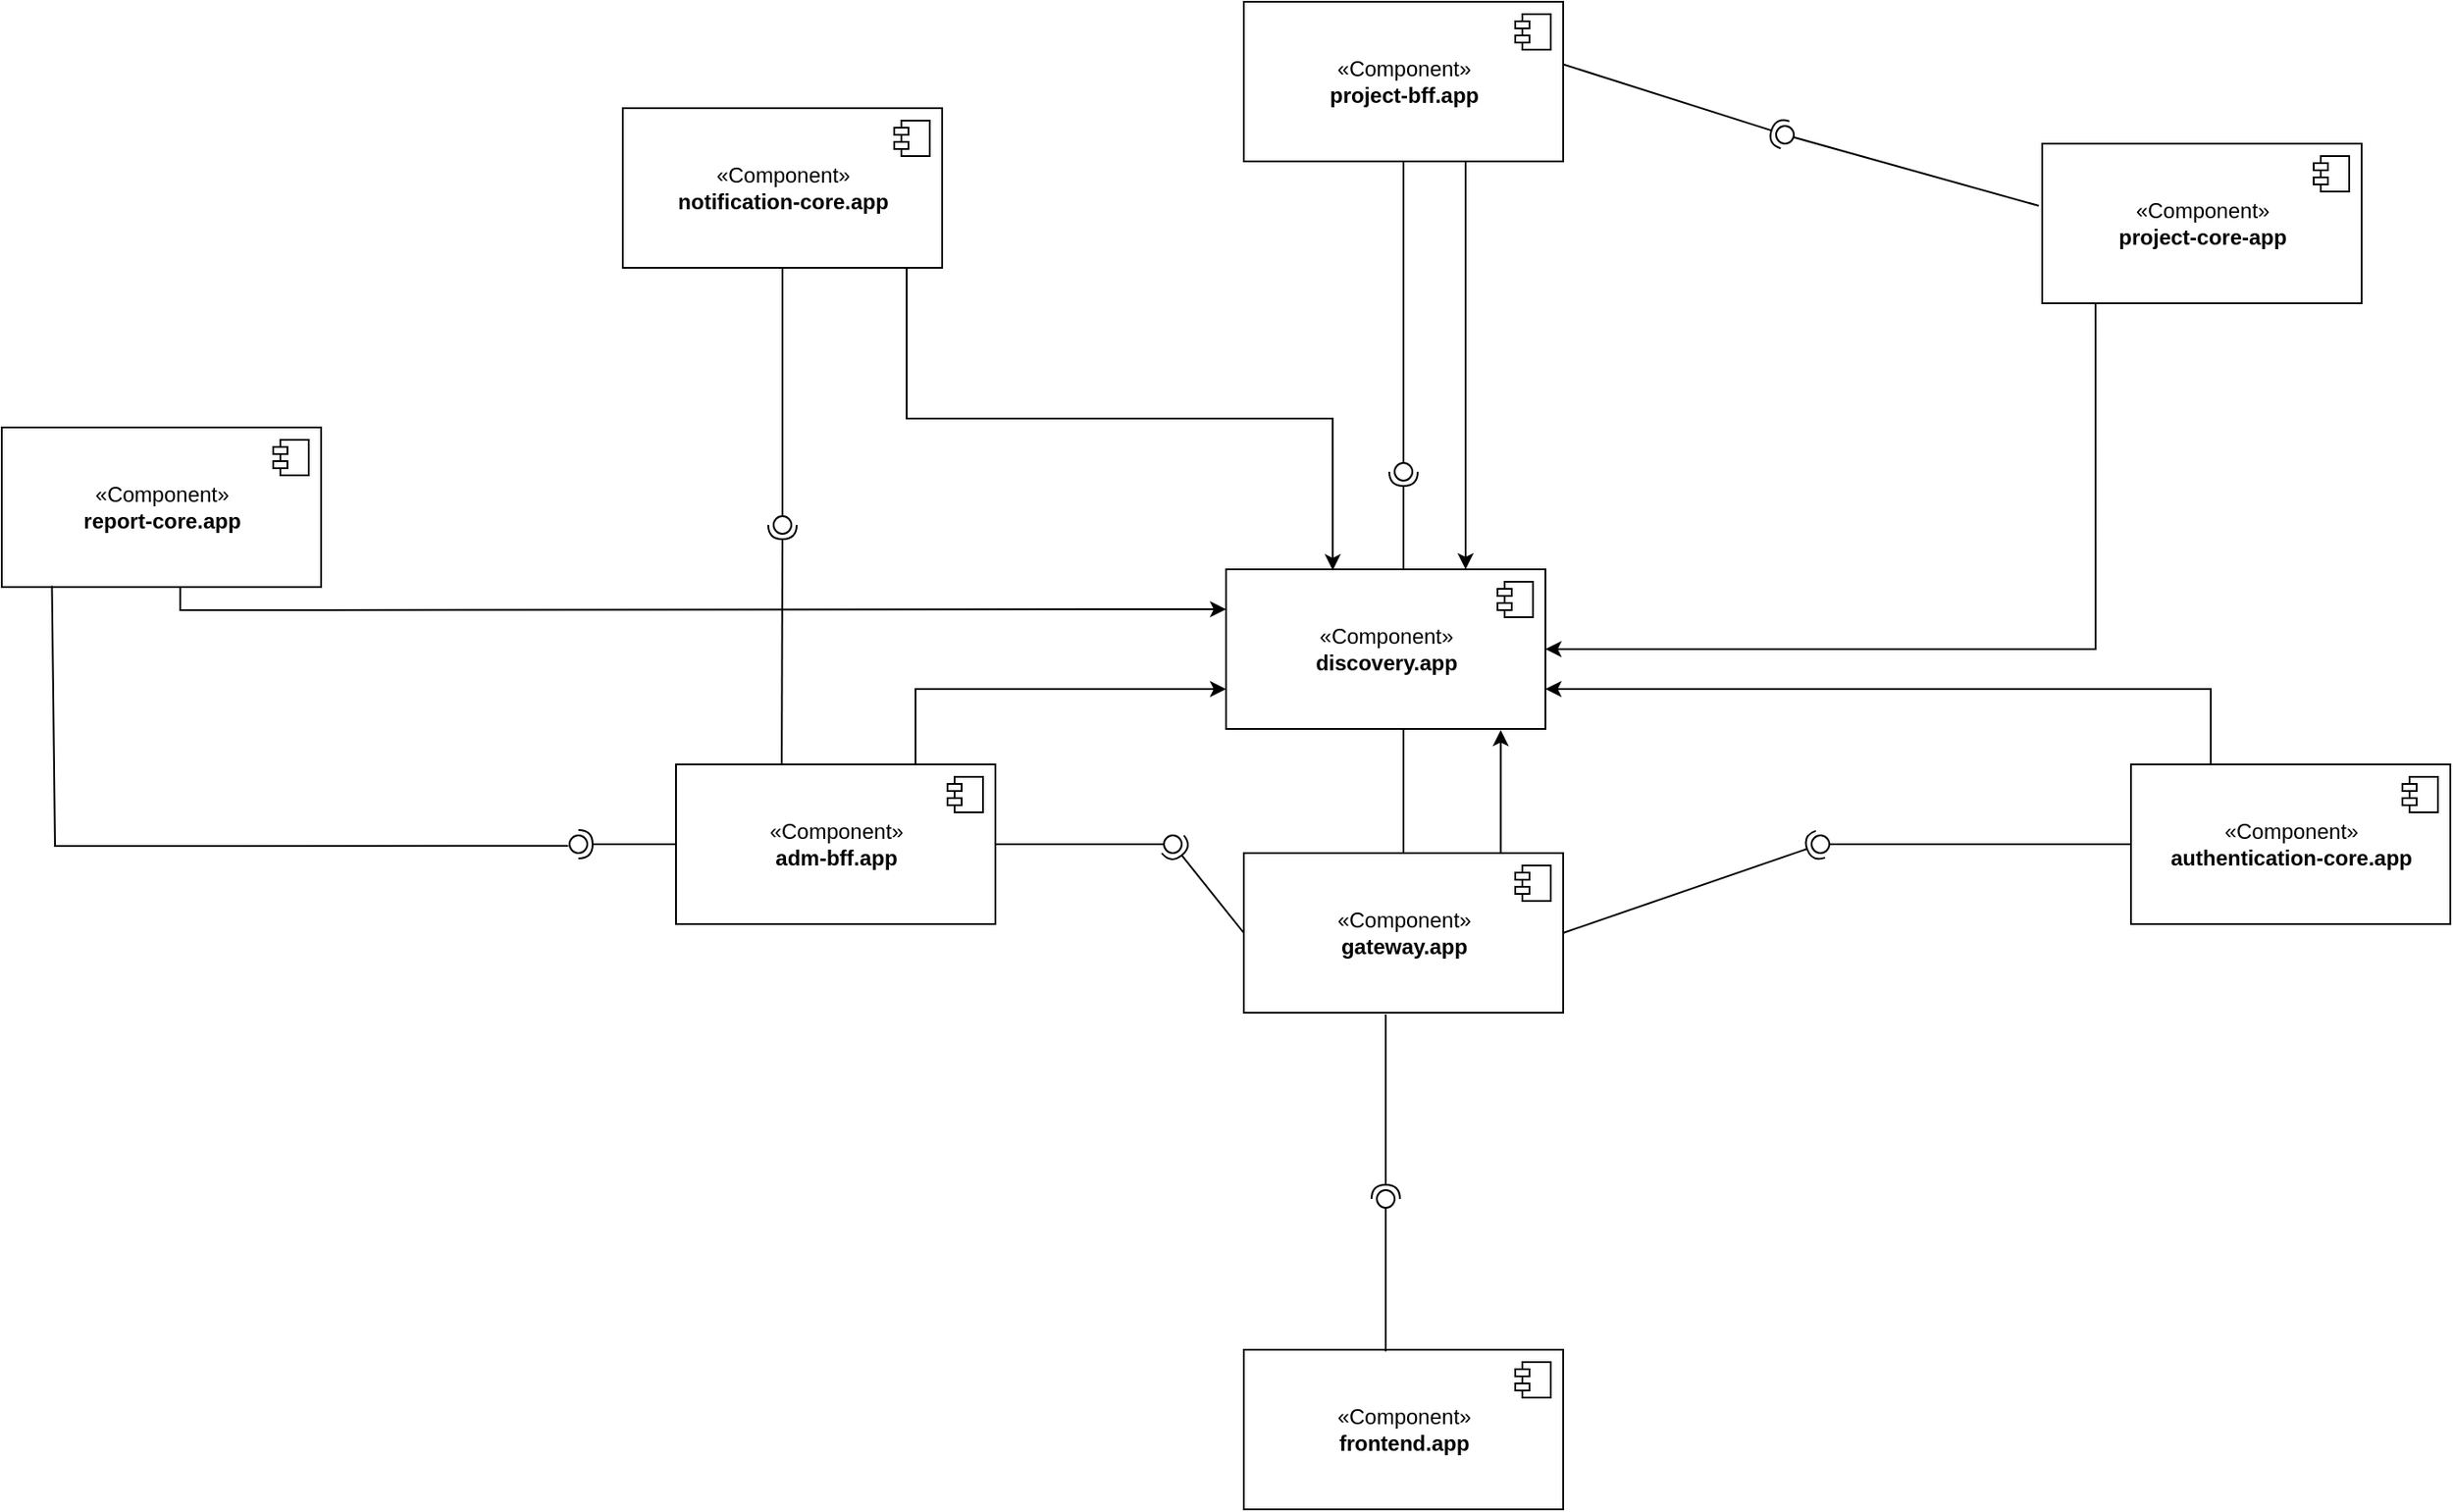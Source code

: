 <mxfile version="14.6.13" type="device"><diagram id="1hcjOIuiNt76-gmNeE9T" name="Page-1"><mxGraphModel dx="999" dy="94" grid="1" gridSize="10" guides="1" tooltips="1" connect="1" arrows="1" fold="1" page="1" pageScale="1" pageWidth="850" pageHeight="1100" math="0" shadow="0"><root><mxCell id="0"/><mxCell id="1" parent="0"/><mxCell id="WvFzkZo0fKgcgH3QDOrJ-5" style="edgeStyle=orthogonalEdgeStyle;rounded=0;orthogonalLoop=1;jettySize=auto;html=1;exitX=0.25;exitY=0;exitDx=0;exitDy=0;entryX=1;entryY=0.75;entryDx=0;entryDy=0;" edge="1" parent="1" source="f4xrEejSY95xQdw1UFIJ-3" target="WvFzkZo0fKgcgH3QDOrJ-1"><mxGeometry relative="1" as="geometry"/></mxCell><mxCell id="f4xrEejSY95xQdw1UFIJ-3" value="&lt;div&gt;«Component»&lt;b&gt;&lt;br&gt;&lt;/b&gt;&lt;/div&gt;&lt;div&gt;&lt;b&gt;authentication-core.app&lt;/b&gt;&lt;/div&gt;" style="html=1;dropTarget=0;" parent="1" vertex="1"><mxGeometry x="820" y="470" width="180" height="90" as="geometry"/></mxCell><mxCell id="f4xrEejSY95xQdw1UFIJ-4" value="" style="shape=module;jettyWidth=8;jettyHeight=4;" parent="f4xrEejSY95xQdw1UFIJ-3" vertex="1"><mxGeometry x="1" width="20" height="20" relative="1" as="geometry"><mxPoint x="-27" y="7" as="offset"/></mxGeometry></mxCell><mxCell id="WvFzkZo0fKgcgH3QDOrJ-6" style="edgeStyle=orthogonalEdgeStyle;rounded=0;orthogonalLoop=1;jettySize=auto;html=1;exitX=0.75;exitY=0;exitDx=0;exitDy=0;entryX=0.86;entryY=1.007;entryDx=0;entryDy=0;entryPerimeter=0;" edge="1" parent="1" source="f4xrEejSY95xQdw1UFIJ-7" target="WvFzkZo0fKgcgH3QDOrJ-1"><mxGeometry relative="1" as="geometry"><Array as="points"><mxPoint x="465" y="520"/></Array></mxGeometry></mxCell><mxCell id="f4xrEejSY95xQdw1UFIJ-7" value="«Component»&lt;br&gt;&lt;b&gt;gateway.app&lt;/b&gt;" style="html=1;dropTarget=0;" parent="1" vertex="1"><mxGeometry x="320" y="520" width="180" height="90" as="geometry"/></mxCell><mxCell id="f4xrEejSY95xQdw1UFIJ-8" value="" style="shape=module;jettyWidth=8;jettyHeight=4;" parent="f4xrEejSY95xQdw1UFIJ-7" vertex="1"><mxGeometry x="1" width="20" height="20" relative="1" as="geometry"><mxPoint x="-27" y="7" as="offset"/></mxGeometry></mxCell><mxCell id="f4xrEejSY95xQdw1UFIJ-9" value="«Component»&lt;br&gt;&lt;b&gt;frontend.app&lt;/b&gt;" style="html=1;dropTarget=0;" parent="1" vertex="1"><mxGeometry x="320" y="800" width="180" height="90" as="geometry"/></mxCell><mxCell id="f4xrEejSY95xQdw1UFIJ-10" value="" style="shape=module;jettyWidth=8;jettyHeight=4;" parent="f4xrEejSY95xQdw1UFIJ-9" vertex="1"><mxGeometry x="1" width="20" height="20" relative="1" as="geometry"><mxPoint x="-27" y="7" as="offset"/></mxGeometry></mxCell><mxCell id="WvFzkZo0fKgcgH3QDOrJ-4" style="edgeStyle=orthogonalEdgeStyle;rounded=0;orthogonalLoop=1;jettySize=auto;html=1;exitX=0.167;exitY=1;exitDx=0;exitDy=0;entryX=1;entryY=0.5;entryDx=0;entryDy=0;exitPerimeter=0;" edge="1" parent="1" source="f4xrEejSY95xQdw1UFIJ-11" target="WvFzkZo0fKgcgH3QDOrJ-1"><mxGeometry relative="1" as="geometry"/></mxCell><mxCell id="f4xrEejSY95xQdw1UFIJ-11" value="«Component»&lt;br&gt;&lt;b&gt;project-core-ap&lt;/b&gt;&lt;b&gt;p&lt;/b&gt;" style="html=1;dropTarget=0;" parent="1" vertex="1"><mxGeometry x="770" y="120" width="180" height="90" as="geometry"/></mxCell><mxCell id="f4xrEejSY95xQdw1UFIJ-12" value="" style="shape=module;jettyWidth=8;jettyHeight=4;" parent="f4xrEejSY95xQdw1UFIJ-11" vertex="1"><mxGeometry x="1" width="20" height="20" relative="1" as="geometry"><mxPoint x="-27" y="7" as="offset"/></mxGeometry></mxCell><mxCell id="WvFzkZo0fKgcgH3QDOrJ-8" style="edgeStyle=orthogonalEdgeStyle;rounded=0;orthogonalLoop=1;jettySize=auto;html=1;exitX=0.75;exitY=1;exitDx=0;exitDy=0;entryX=0.334;entryY=0.006;entryDx=0;entryDy=0;entryPerimeter=0;" edge="1" parent="1" source="f4xrEejSY95xQdw1UFIJ-13" target="WvFzkZo0fKgcgH3QDOrJ-1"><mxGeometry relative="1" as="geometry"><mxPoint x="370" y="330" as="targetPoint"/><Array as="points"><mxPoint x="130" y="190"/><mxPoint x="130" y="275"/><mxPoint x="370" y="275"/></Array></mxGeometry></mxCell><mxCell id="f4xrEejSY95xQdw1UFIJ-13" value="«Component»&lt;br&gt;&lt;b&gt;notification-core.app&lt;/b&gt;" style="html=1;dropTarget=0;" parent="1" vertex="1"><mxGeometry x="-30" y="100" width="180" height="90" as="geometry"/></mxCell><mxCell id="f4xrEejSY95xQdw1UFIJ-14" value="" style="shape=module;jettyWidth=8;jettyHeight=4;" parent="f4xrEejSY95xQdw1UFIJ-13" vertex="1"><mxGeometry x="1" width="20" height="20" relative="1" as="geometry"><mxPoint x="-27" y="7" as="offset"/></mxGeometry></mxCell><mxCell id="WvFzkZo0fKgcgH3QDOrJ-7" style="edgeStyle=orthogonalEdgeStyle;rounded=0;orthogonalLoop=1;jettySize=auto;html=1;exitX=0.75;exitY=1;exitDx=0;exitDy=0;entryX=0.75;entryY=0;entryDx=0;entryDy=0;" edge="1" parent="1" source="f4xrEejSY95xQdw1UFIJ-15" target="WvFzkZo0fKgcgH3QDOrJ-1"><mxGeometry relative="1" as="geometry"><Array as="points"><mxPoint x="445" y="130"/></Array></mxGeometry></mxCell><mxCell id="f4xrEejSY95xQdw1UFIJ-15" value="«Component»&lt;br&gt;&lt;b&gt;project-bff.app&lt;/b&gt;" style="html=1;dropTarget=0;" parent="1" vertex="1"><mxGeometry x="320" y="40" width="180" height="90" as="geometry"/></mxCell><mxCell id="f4xrEejSY95xQdw1UFIJ-16" value="" style="shape=module;jettyWidth=8;jettyHeight=4;" parent="f4xrEejSY95xQdw1UFIJ-15" vertex="1"><mxGeometry x="1" width="20" height="20" relative="1" as="geometry"><mxPoint x="-27" y="7" as="offset"/></mxGeometry></mxCell><mxCell id="f4xrEejSY95xQdw1UFIJ-20" value="" style="rounded=0;orthogonalLoop=1;jettySize=auto;html=1;endArrow=none;endFill=0;" parent="1" target="f4xrEejSY95xQdw1UFIJ-22" edge="1"><mxGeometry relative="1" as="geometry"><mxPoint x="400" y="801" as="sourcePoint"/></mxGeometry></mxCell><mxCell id="f4xrEejSY95xQdw1UFIJ-21" value="" style="rounded=0;orthogonalLoop=1;jettySize=auto;html=1;endArrow=halfCircle;endFill=0;entryX=0.5;entryY=0.5;entryDx=0;entryDy=0;endSize=6;strokeWidth=1;" parent="1" target="f4xrEejSY95xQdw1UFIJ-22" edge="1"><mxGeometry relative="1" as="geometry"><mxPoint x="400" y="611" as="sourcePoint"/></mxGeometry></mxCell><mxCell id="f4xrEejSY95xQdw1UFIJ-22" value="" style="ellipse;whiteSpace=wrap;html=1;fontFamily=Helvetica;fontSize=12;fontColor=#000000;align=center;strokeColor=#000000;fillColor=#ffffff;points=[];aspect=fixed;resizable=0;" parent="1" vertex="1"><mxGeometry x="395" y="710" width="10" height="10" as="geometry"/></mxCell><mxCell id="f4xrEejSY95xQdw1UFIJ-23" value="" style="rounded=0;orthogonalLoop=1;jettySize=auto;html=1;endArrow=none;endFill=0;exitX=0;exitY=0.5;exitDx=0;exitDy=0;" parent="1" source="f4xrEejSY95xQdw1UFIJ-3" target="f4xrEejSY95xQdw1UFIJ-25" edge="1"><mxGeometry relative="1" as="geometry"><mxPoint x="540" y="335" as="sourcePoint"/></mxGeometry></mxCell><mxCell id="f4xrEejSY95xQdw1UFIJ-24" value="" style="rounded=0;orthogonalLoop=1;jettySize=auto;html=1;endArrow=halfCircle;endFill=0;entryX=0.5;entryY=0.5;entryDx=0;entryDy=0;endSize=6;strokeWidth=1;exitX=1;exitY=0.5;exitDx=0;exitDy=0;" parent="1" source="f4xrEejSY95xQdw1UFIJ-7" target="f4xrEejSY95xQdw1UFIJ-25" edge="1"><mxGeometry relative="1" as="geometry"><mxPoint x="580" y="335" as="sourcePoint"/></mxGeometry></mxCell><mxCell id="f4xrEejSY95xQdw1UFIJ-25" value="" style="ellipse;whiteSpace=wrap;html=1;fontFamily=Helvetica;fontSize=12;fontColor=#000000;align=center;strokeColor=#000000;fillColor=#ffffff;points=[];aspect=fixed;resizable=0;" parent="1" vertex="1"><mxGeometry x="640" y="510" width="10" height="10" as="geometry"/></mxCell><mxCell id="f4xrEejSY95xQdw1UFIJ-26" value="" style="rounded=0;orthogonalLoop=1;jettySize=auto;html=1;endArrow=none;endFill=0;exitX=0.5;exitY=1;exitDx=0;exitDy=0;" parent="1" source="f4xrEejSY95xQdw1UFIJ-15" target="f4xrEejSY95xQdw1UFIJ-28" edge="1"><mxGeometry relative="1" as="geometry"><mxPoint x="390" y="305" as="sourcePoint"/></mxGeometry></mxCell><mxCell id="f4xrEejSY95xQdw1UFIJ-27" value="" style="rounded=0;orthogonalLoop=1;jettySize=auto;html=1;endArrow=halfCircle;endFill=0;entryX=0.5;entryY=0.5;entryDx=0;entryDy=0;endSize=6;strokeWidth=1;exitX=0.5;exitY=0;exitDx=0;exitDy=0;" parent="1" source="f4xrEejSY95xQdw1UFIJ-7" target="f4xrEejSY95xQdw1UFIJ-28" edge="1"><mxGeometry relative="1" as="geometry"><mxPoint x="430" y="305" as="sourcePoint"/></mxGeometry></mxCell><mxCell id="f4xrEejSY95xQdw1UFIJ-28" value="" style="ellipse;whiteSpace=wrap;html=1;fontFamily=Helvetica;fontSize=12;fontColor=#000000;align=center;strokeColor=#000000;fillColor=#ffffff;points=[];aspect=fixed;resizable=0;" parent="1" vertex="1"><mxGeometry x="405" y="300" width="10" height="10" as="geometry"/></mxCell><mxCell id="f4xrEejSY95xQdw1UFIJ-32" value="" style="rounded=0;orthogonalLoop=1;jettySize=auto;html=1;endArrow=none;endFill=0;exitX=-0.011;exitY=0.389;exitDx=0;exitDy=0;exitPerimeter=0;" parent="1" source="f4xrEejSY95xQdw1UFIJ-11" target="f4xrEejSY95xQdw1UFIJ-34" edge="1"><mxGeometry relative="1" as="geometry"><mxPoint x="620" y="175" as="sourcePoint"/></mxGeometry></mxCell><mxCell id="f4xrEejSY95xQdw1UFIJ-33" value="" style="rounded=0;orthogonalLoop=1;jettySize=auto;html=1;endArrow=halfCircle;endFill=0;entryX=0.5;entryY=0.5;entryDx=0;entryDy=0;endSize=6;strokeWidth=1;exitX=1.002;exitY=0.393;exitDx=0;exitDy=0;exitPerimeter=0;" parent="1" source="f4xrEejSY95xQdw1UFIJ-15" target="f4xrEejSY95xQdw1UFIJ-34" edge="1"><mxGeometry relative="1" as="geometry"><mxPoint x="670" y="155" as="sourcePoint"/></mxGeometry></mxCell><mxCell id="f4xrEejSY95xQdw1UFIJ-34" value="" style="ellipse;whiteSpace=wrap;html=1;fontFamily=Helvetica;fontSize=12;fontColor=#000000;align=center;strokeColor=#000000;fillColor=#ffffff;points=[];aspect=fixed;resizable=0;" parent="1" vertex="1"><mxGeometry x="620" y="110" width="10" height="10" as="geometry"/></mxCell><mxCell id="WvFzkZo0fKgcgH3QDOrJ-11" style="edgeStyle=orthogonalEdgeStyle;rounded=0;orthogonalLoop=1;jettySize=auto;html=1;exitX=0.559;exitY=0.989;exitDx=0;exitDy=0;entryX=0;entryY=0.25;entryDx=0;entryDy=0;exitPerimeter=0;" edge="1" parent="1" source="8KbmKvaRVTjYYTILndH3-1" target="WvFzkZo0fKgcgH3QDOrJ-1"><mxGeometry relative="1" as="geometry"><Array as="points"><mxPoint x="-279" y="383"/><mxPoint x="-200" y="383"/></Array></mxGeometry></mxCell><mxCell id="8KbmKvaRVTjYYTILndH3-1" value="«Component»&lt;br&gt;&lt;b&gt;report-core.app&lt;/b&gt;" style="html=1;dropTarget=0;" parent="1" vertex="1"><mxGeometry x="-380" y="280" width="180" height="90" as="geometry"/></mxCell><mxCell id="8KbmKvaRVTjYYTILndH3-2" value="" style="shape=module;jettyWidth=8;jettyHeight=4;" parent="8KbmKvaRVTjYYTILndH3-1" vertex="1"><mxGeometry x="1" width="20" height="20" relative="1" as="geometry"><mxPoint x="-27" y="7" as="offset"/></mxGeometry></mxCell><mxCell id="WvFzkZo0fKgcgH3QDOrJ-9" style="edgeStyle=orthogonalEdgeStyle;rounded=0;orthogonalLoop=1;jettySize=auto;html=1;exitX=0.75;exitY=0;exitDx=0;exitDy=0;entryX=0;entryY=0.75;entryDx=0;entryDy=0;" edge="1" parent="1" source="_iJGbj_YVy5H8QCoDTFk-1" target="WvFzkZo0fKgcgH3QDOrJ-1"><mxGeometry relative="1" as="geometry"/></mxCell><mxCell id="_iJGbj_YVy5H8QCoDTFk-1" value="«Component»&lt;br&gt;&lt;b&gt;adm-bff.app&lt;/b&gt;" style="html=1;dropTarget=0;" parent="1" vertex="1"><mxGeometry y="470" width="180" height="90" as="geometry"/></mxCell><mxCell id="_iJGbj_YVy5H8QCoDTFk-2" value="" style="shape=module;jettyWidth=8;jettyHeight=4;" parent="_iJGbj_YVy5H8QCoDTFk-1" vertex="1"><mxGeometry x="1" width="20" height="20" relative="1" as="geometry"><mxPoint x="-27" y="7" as="offset"/></mxGeometry></mxCell><mxCell id="_iJGbj_YVy5H8QCoDTFk-3" value="" style="rounded=0;orthogonalLoop=1;jettySize=auto;html=1;endArrow=none;endFill=0;exitX=1;exitY=0.5;exitDx=0;exitDy=0;" parent="1" source="_iJGbj_YVy5H8QCoDTFk-1" target="_iJGbj_YVy5H8QCoDTFk-5" edge="1"><mxGeometry relative="1" as="geometry"><mxPoint x="260" y="405" as="sourcePoint"/></mxGeometry></mxCell><mxCell id="_iJGbj_YVy5H8QCoDTFk-4" value="" style="rounded=0;orthogonalLoop=1;jettySize=auto;html=1;endArrow=halfCircle;endFill=0;entryX=0.5;entryY=0.5;entryDx=0;entryDy=0;endSize=6;strokeWidth=1;exitX=0;exitY=0.5;exitDx=0;exitDy=0;" parent="1" source="f4xrEejSY95xQdw1UFIJ-7" target="_iJGbj_YVy5H8QCoDTFk-5" edge="1"><mxGeometry relative="1" as="geometry"><mxPoint x="300" y="405" as="sourcePoint"/></mxGeometry></mxCell><mxCell id="_iJGbj_YVy5H8QCoDTFk-5" value="" style="ellipse;whiteSpace=wrap;html=1;fontFamily=Helvetica;fontSize=12;fontColor=#000000;align=center;strokeColor=#000000;fillColor=#ffffff;points=[];aspect=fixed;resizable=0;" parent="1" vertex="1"><mxGeometry x="275" y="510" width="10" height="10" as="geometry"/></mxCell><mxCell id="_iJGbj_YVy5H8QCoDTFk-6" value="" style="rounded=0;orthogonalLoop=1;jettySize=auto;html=1;endArrow=none;endFill=0;exitX=0.5;exitY=1;exitDx=0;exitDy=0;" parent="1" source="f4xrEejSY95xQdw1UFIJ-13" target="_iJGbj_YVy5H8QCoDTFk-8" edge="1"><mxGeometry relative="1" as="geometry"><mxPoint x="110" y="335" as="sourcePoint"/></mxGeometry></mxCell><mxCell id="_iJGbj_YVy5H8QCoDTFk-7" value="" style="rounded=0;orthogonalLoop=1;jettySize=auto;html=1;endArrow=halfCircle;endFill=0;entryX=0.5;entryY=0.5;entryDx=0;entryDy=0;endSize=6;strokeWidth=1;exitX=0.331;exitY=0.001;exitDx=0;exitDy=0;exitPerimeter=0;" parent="1" source="_iJGbj_YVy5H8QCoDTFk-1" target="_iJGbj_YVy5H8QCoDTFk-8" edge="1"><mxGeometry relative="1" as="geometry"><mxPoint x="60" y="468" as="sourcePoint"/></mxGeometry></mxCell><mxCell id="_iJGbj_YVy5H8QCoDTFk-8" value="" style="ellipse;whiteSpace=wrap;html=1;fontFamily=Helvetica;fontSize=12;fontColor=#000000;align=center;strokeColor=#000000;fillColor=#ffffff;points=[];aspect=fixed;resizable=0;" parent="1" vertex="1"><mxGeometry x="55" y="330" width="10" height="10" as="geometry"/></mxCell><mxCell id="_iJGbj_YVy5H8QCoDTFk-9" value="" style="rounded=0;orthogonalLoop=1;jettySize=auto;html=1;endArrow=none;endFill=0;exitX=0.157;exitY=0.992;exitDx=0;exitDy=0;exitPerimeter=0;entryX=-0.076;entryY=0.587;entryDx=0;entryDy=0;entryPerimeter=0;" parent="1" source="8KbmKvaRVTjYYTILndH3-1" target="_iJGbj_YVy5H8QCoDTFk-11" edge="1"><mxGeometry relative="1" as="geometry"><mxPoint x="-10" y="405" as="sourcePoint"/><mxPoint x="-70" y="520" as="targetPoint"/><Array as="points"><mxPoint x="-350" y="516"/></Array></mxGeometry></mxCell><mxCell id="_iJGbj_YVy5H8QCoDTFk-10" value="" style="rounded=0;orthogonalLoop=1;jettySize=auto;html=1;endArrow=halfCircle;endFill=0;entryX=0.5;entryY=0.5;entryDx=0;entryDy=0;endSize=6;strokeWidth=1;exitX=0;exitY=0.5;exitDx=0;exitDy=0;" parent="1" source="_iJGbj_YVy5H8QCoDTFk-1" target="_iJGbj_YVy5H8QCoDTFk-11" edge="1"><mxGeometry relative="1" as="geometry"><mxPoint x="30" y="405" as="sourcePoint"/></mxGeometry></mxCell><mxCell id="_iJGbj_YVy5H8QCoDTFk-11" value="" style="ellipse;whiteSpace=wrap;html=1;fontFamily=Helvetica;fontSize=12;fontColor=#000000;align=center;strokeColor=#000000;fillColor=#ffffff;points=[];aspect=fixed;resizable=0;" parent="1" vertex="1"><mxGeometry x="-60" y="510" width="10" height="10" as="geometry"/></mxCell><mxCell id="WvFzkZo0fKgcgH3QDOrJ-1" value="«Component»&lt;br&gt;&lt;b&gt;discovery.app&lt;/b&gt;" style="html=1;dropTarget=0;" vertex="1" parent="1"><mxGeometry x="310" y="360" width="180" height="90" as="geometry"/></mxCell><mxCell id="WvFzkZo0fKgcgH3QDOrJ-2" value="" style="shape=module;jettyWidth=8;jettyHeight=4;" vertex="1" parent="WvFzkZo0fKgcgH3QDOrJ-1"><mxGeometry x="1" width="20" height="20" relative="1" as="geometry"><mxPoint x="-27" y="7" as="offset"/></mxGeometry></mxCell></root></mxGraphModel></diagram></mxfile>